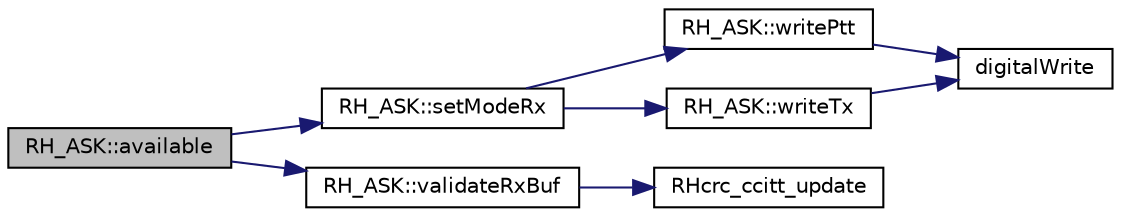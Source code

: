 digraph "RH_ASK::available"
{
 // LATEX_PDF_SIZE
  edge [fontname="Helvetica",fontsize="10",labelfontname="Helvetica",labelfontsize="10"];
  node [fontname="Helvetica",fontsize="10",shape=record];
  rankdir="LR";
  Node1 [label="RH_ASK::available",height=0.2,width=0.4,color="black", fillcolor="grey75", style="filled", fontcolor="black",tooltip=" "];
  Node1 -> Node2 [color="midnightblue",fontsize="10",style="solid",fontname="Helvetica"];
  Node2 [label="RH_ASK::setModeRx",height=0.2,width=0.4,color="black", fillcolor="white", style="filled",URL="$class_r_h___a_s_k.html#afbe0f1c966e10d53ed055b6b18447c75",tooltip=" "];
  Node2 -> Node3 [color="midnightblue",fontsize="10",style="solid",fontname="Helvetica"];
  Node3 [label="RH_ASK::writePtt",height=0.2,width=0.4,color="black", fillcolor="white", style="filled",URL="$class_r_h___a_s_k.html#ab05ce889797693d3f1d30e268e0e074e",tooltip="Write the txPin in a platform dependent way, taking into account whether it is inverted or not."];
  Node3 -> Node4 [color="midnightblue",fontsize="10",style="solid",fontname="Helvetica"];
  Node4 [label="digitalWrite",height=0.2,width=0.4,color="black", fillcolor="white", style="filled",URL="$_ras_pi_8cpp.html#a21c224d04b05de3f68dce98958d02b7c",tooltip=" "];
  Node2 -> Node5 [color="midnightblue",fontsize="10",style="solid",fontname="Helvetica"];
  Node5 [label="RH_ASK::writeTx",height=0.2,width=0.4,color="black", fillcolor="white", style="filled",URL="$class_r_h___a_s_k.html#a89f9993d134eabc7442c82704e41a314",tooltip="Write the txPin in a platform dependent way."];
  Node5 -> Node4 [color="midnightblue",fontsize="10",style="solid",fontname="Helvetica"];
  Node1 -> Node6 [color="midnightblue",fontsize="10",style="solid",fontname="Helvetica"];
  Node6 [label="RH_ASK::validateRxBuf",height=0.2,width=0.4,color="black", fillcolor="white", style="filled",URL="$class_r_h___a_s_k.html#a6a72b079815b0f33aa80e2a6b2cc38e2",tooltip=" "];
  Node6 -> Node7 [color="midnightblue",fontsize="10",style="solid",fontname="Helvetica"];
  Node7 [label="RHcrc_ccitt_update",height=0.2,width=0.4,color="black", fillcolor="white", style="filled",URL="$_r_h_c_r_c_8cpp.html#a8fc360d4f6a587da7dbc75d7380aa140",tooltip=" "];
}
